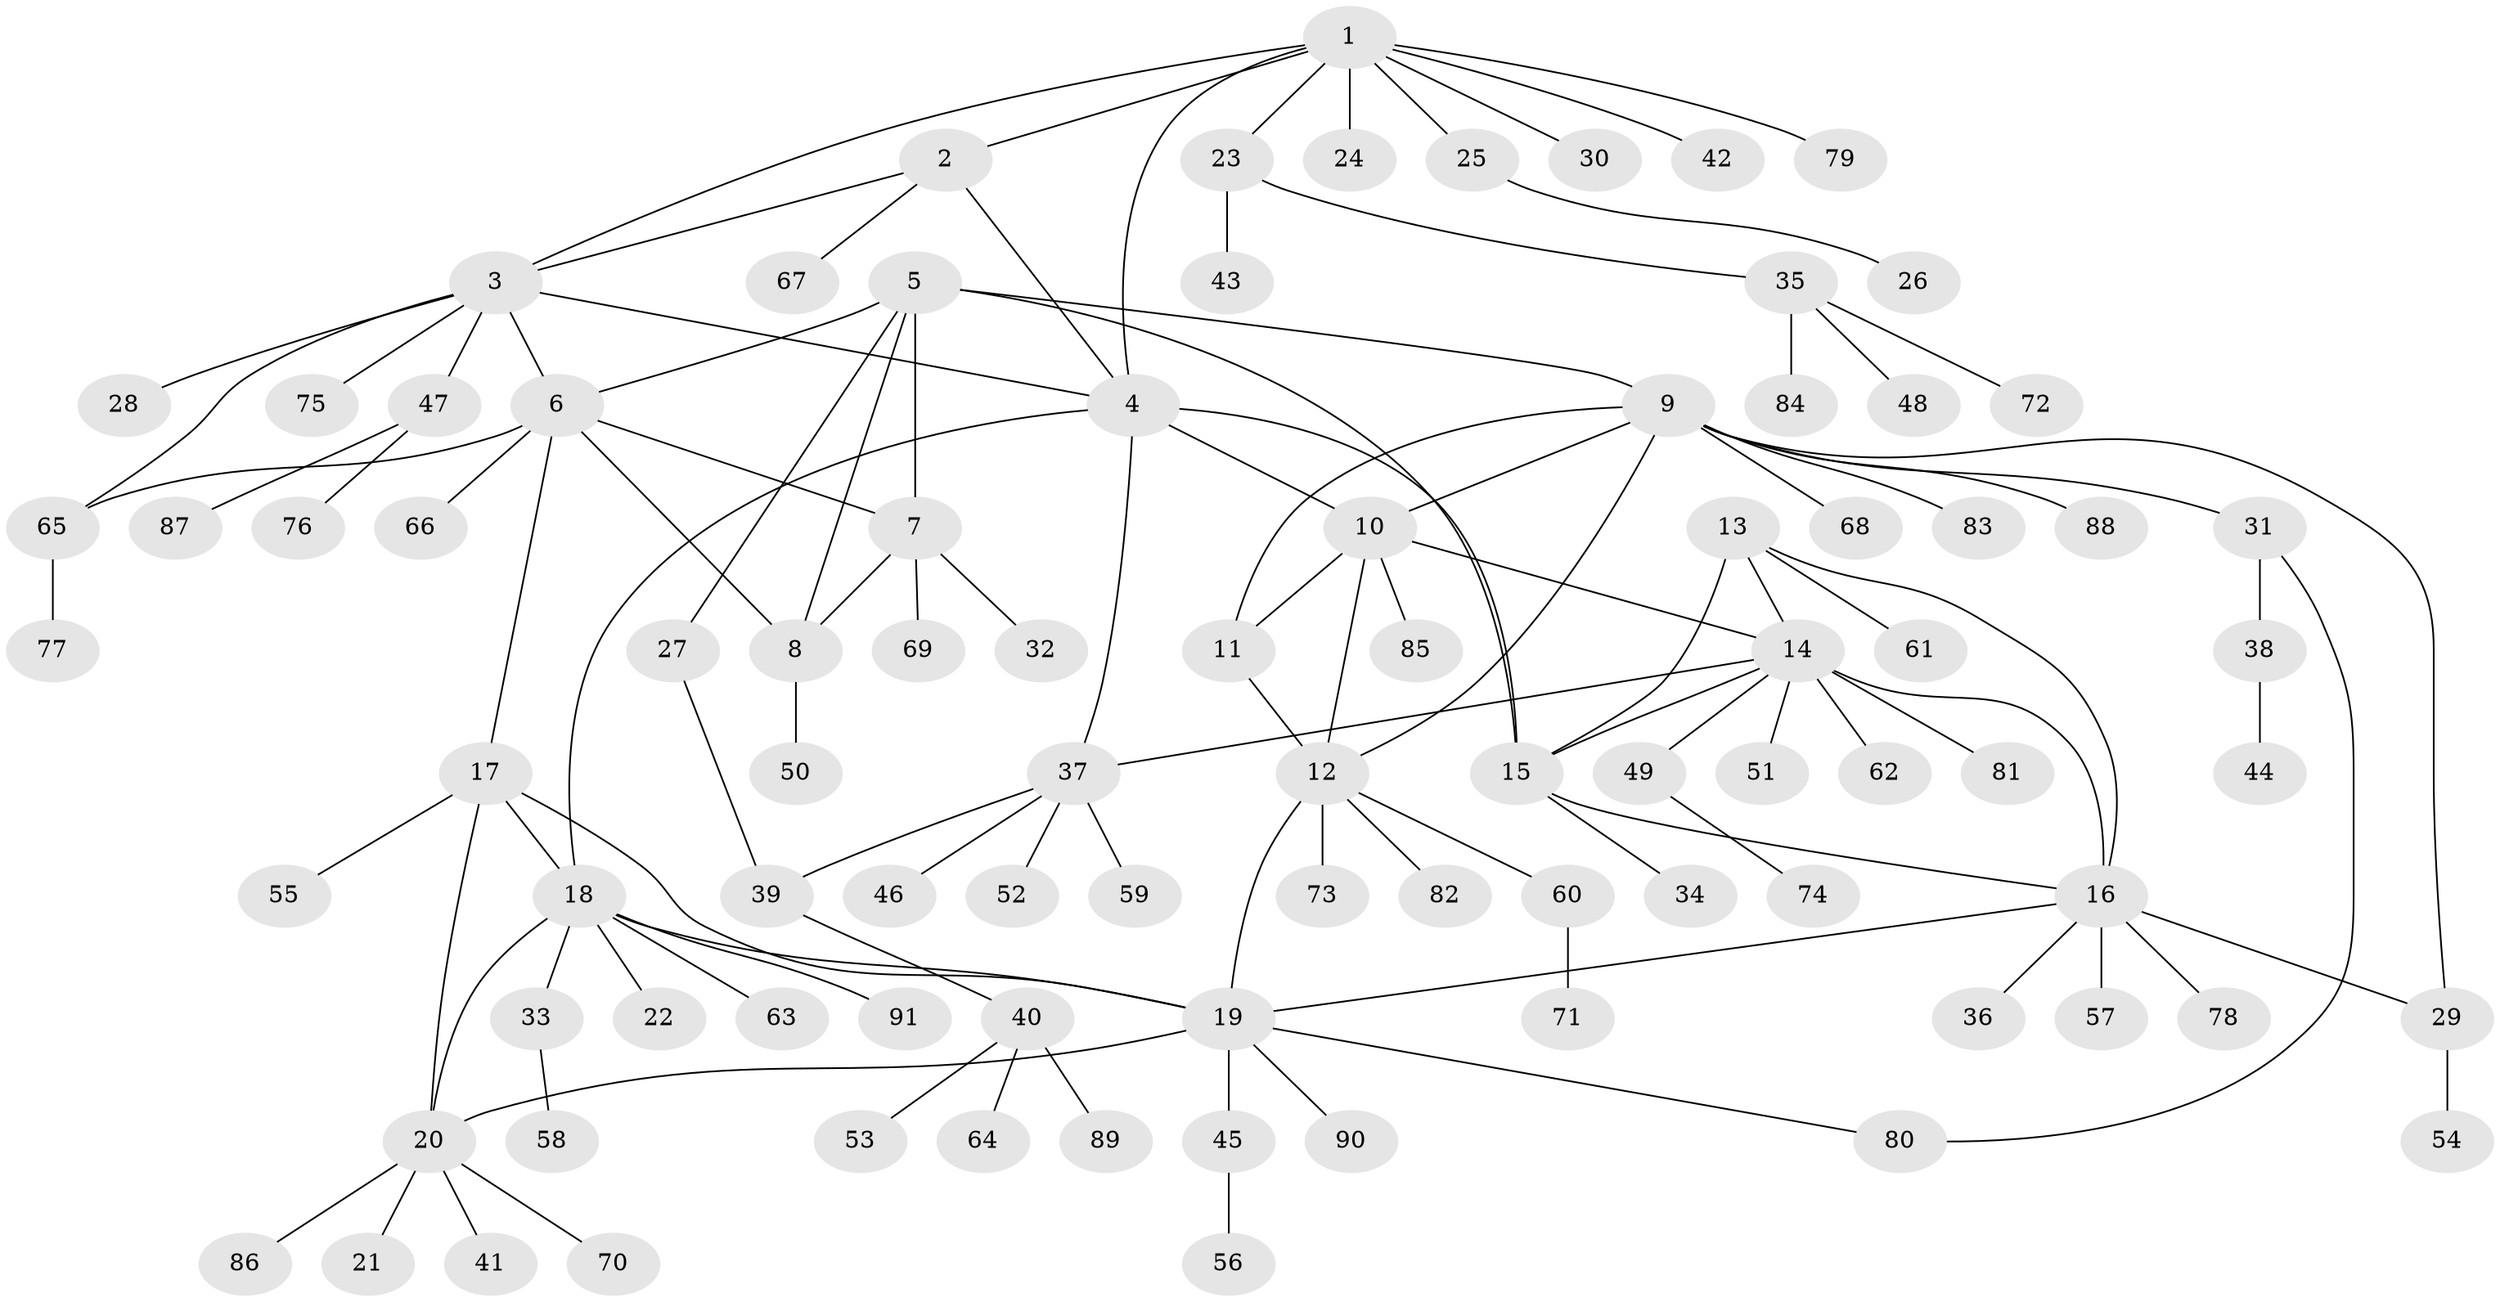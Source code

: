 // Generated by graph-tools (version 1.1) at 2025/02/03/09/25 03:02:41]
// undirected, 91 vertices, 116 edges
graph export_dot {
graph [start="1"]
  node [color=gray90,style=filled];
  1;
  2;
  3;
  4;
  5;
  6;
  7;
  8;
  9;
  10;
  11;
  12;
  13;
  14;
  15;
  16;
  17;
  18;
  19;
  20;
  21;
  22;
  23;
  24;
  25;
  26;
  27;
  28;
  29;
  30;
  31;
  32;
  33;
  34;
  35;
  36;
  37;
  38;
  39;
  40;
  41;
  42;
  43;
  44;
  45;
  46;
  47;
  48;
  49;
  50;
  51;
  52;
  53;
  54;
  55;
  56;
  57;
  58;
  59;
  60;
  61;
  62;
  63;
  64;
  65;
  66;
  67;
  68;
  69;
  70;
  71;
  72;
  73;
  74;
  75;
  76;
  77;
  78;
  79;
  80;
  81;
  82;
  83;
  84;
  85;
  86;
  87;
  88;
  89;
  90;
  91;
  1 -- 2;
  1 -- 3;
  1 -- 4;
  1 -- 23;
  1 -- 24;
  1 -- 25;
  1 -- 30;
  1 -- 42;
  1 -- 79;
  2 -- 3;
  2 -- 4;
  2 -- 67;
  3 -- 4;
  3 -- 6;
  3 -- 28;
  3 -- 47;
  3 -- 65;
  3 -- 75;
  4 -- 10;
  4 -- 15;
  4 -- 18;
  4 -- 37;
  5 -- 6;
  5 -- 7;
  5 -- 8;
  5 -- 9;
  5 -- 15;
  5 -- 27;
  6 -- 7;
  6 -- 8;
  6 -- 17;
  6 -- 65;
  6 -- 66;
  7 -- 8;
  7 -- 32;
  7 -- 69;
  8 -- 50;
  9 -- 10;
  9 -- 11;
  9 -- 12;
  9 -- 29;
  9 -- 31;
  9 -- 68;
  9 -- 83;
  9 -- 88;
  10 -- 11;
  10 -- 12;
  10 -- 14;
  10 -- 85;
  11 -- 12;
  12 -- 19;
  12 -- 60;
  12 -- 73;
  12 -- 82;
  13 -- 14;
  13 -- 15;
  13 -- 16;
  13 -- 61;
  14 -- 15;
  14 -- 16;
  14 -- 37;
  14 -- 49;
  14 -- 51;
  14 -- 62;
  14 -- 81;
  15 -- 16;
  15 -- 34;
  16 -- 19;
  16 -- 29;
  16 -- 36;
  16 -- 57;
  16 -- 78;
  17 -- 18;
  17 -- 19;
  17 -- 20;
  17 -- 55;
  18 -- 19;
  18 -- 20;
  18 -- 22;
  18 -- 33;
  18 -- 63;
  18 -- 91;
  19 -- 20;
  19 -- 45;
  19 -- 80;
  19 -- 90;
  20 -- 21;
  20 -- 41;
  20 -- 70;
  20 -- 86;
  23 -- 35;
  23 -- 43;
  25 -- 26;
  27 -- 39;
  29 -- 54;
  31 -- 38;
  31 -- 80;
  33 -- 58;
  35 -- 48;
  35 -- 72;
  35 -- 84;
  37 -- 39;
  37 -- 46;
  37 -- 52;
  37 -- 59;
  38 -- 44;
  39 -- 40;
  40 -- 53;
  40 -- 64;
  40 -- 89;
  45 -- 56;
  47 -- 76;
  47 -- 87;
  49 -- 74;
  60 -- 71;
  65 -- 77;
}
